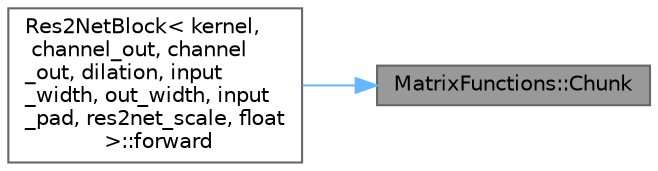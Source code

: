 digraph "MatrixFunctions::Chunk"
{
 // LATEX_PDF_SIZE
  bgcolor="transparent";
  edge [fontname=Helvetica,fontsize=10,labelfontname=Helvetica,labelfontsize=10];
  node [fontname=Helvetica,fontsize=10,shape=box,height=0.2,width=0.4];
  rankdir="RL";
  Node1 [id="Node000001",label="MatrixFunctions::Chunk",height=0.2,width=0.4,color="gray40", fillcolor="grey60", style="filled", fontcolor="black",tooltip="Chunk an input of size [chunk * dim1][dim2] into output of size [chunk][dim1][dim2] https://pytorch...."];
  Node1 -> Node2 [id="edge1_Node000001_Node000002",dir="back",color="steelblue1",style="solid",tooltip=" "];
  Node2 [id="Node000002",label="Res2NetBlock\< kernel,\l channel_out, channel\l_out, dilation, input\l_width, out_width, input\l_pad, res2net_scale, float\l \>::forward",height=0.2,width=0.4,color="grey40", fillcolor="white", style="filled",URL="$class_res2_net_block.html#a58138e84068dba43c8fb9e6d717333fc",tooltip=" "];
}
